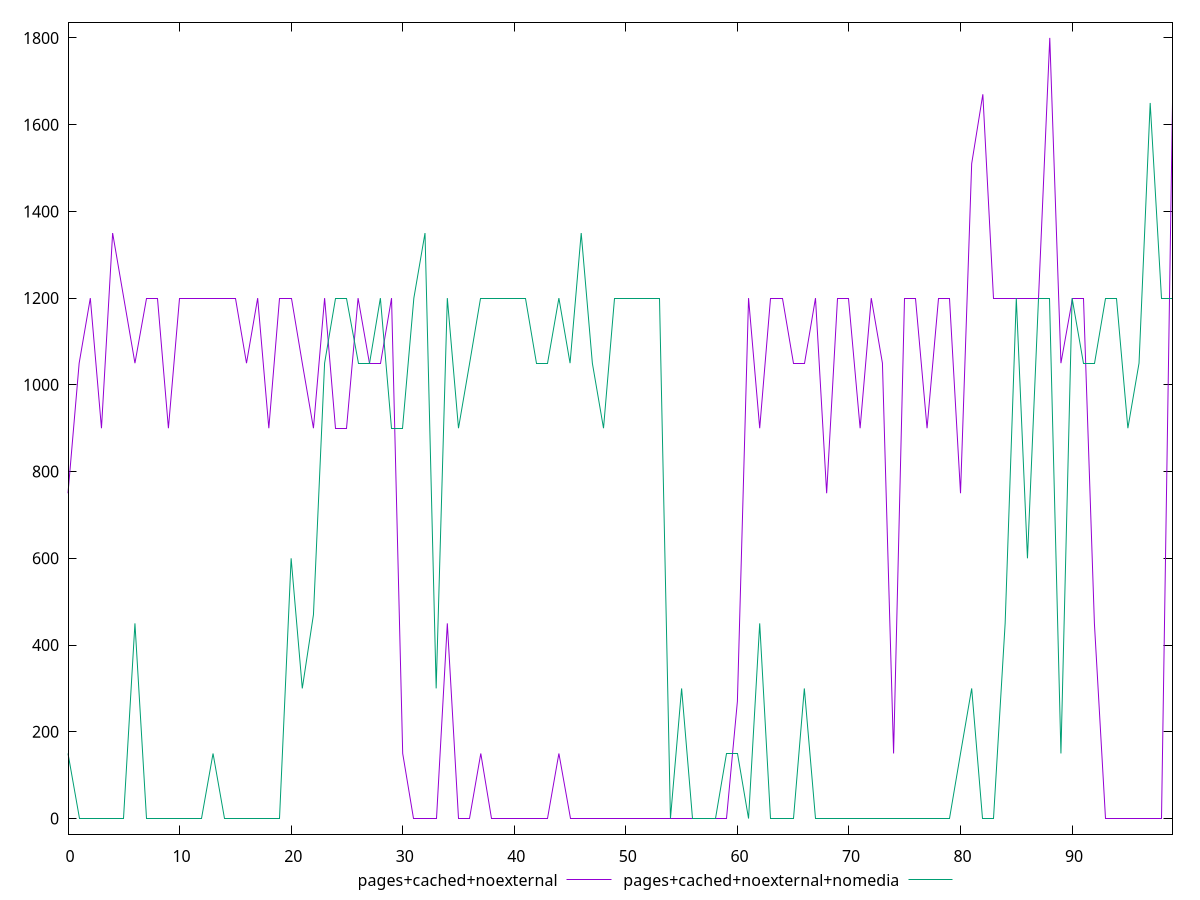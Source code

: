 reset

$pagesCachedNoexternal <<EOF
0 750
1 1050
2 1200
3 900
4 1350
5 1200
6 1050
7 1200
8 1200
9 900
10 1200
11 1200
12 1200
13 1200
14 1200
15 1200
16 1050
17 1200
18 900
19 1200
20 1200
21 1050
22 900
23 1200
24 900
25 900
26 1200
27 1050
28 1050
29 1200
30 150
31 0
32 0
33 0
34 450
35 0
36 0
37 150
38 0
39 0
40 0
41 0
42 0
43 0
44 150
45 0
46 0
47 0
48 0
49 0
50 0
51 0
52 0
53 0
54 0
55 0
56 0
57 0
58 0
59 0
60 270
61 1200
62 900
63 1200
64 1200
65 1050
66 1050
67 1200
68 750
69 1200
70 1200
71 900
72 1200
73 1050
74 150
75 1200
76 1200
77 900
78 1200
79 1200
80 750
81 1510
82 1670
83 1200
84 1200
85 1200
86 1200
87 1200
88 1800
89 1050
90 1200
91 1200
92 450
93 0
94 0
95 0
96 0
97 0
98 0
99 1650
EOF

$pagesCachedNoexternalNomedia <<EOF
0 150
1 0
2 0
3 0
4 0
5 0
6 450
7 0
8 0
9 0
10 0
11 0
12 0
13 150
14 0
15 0
16 0
17 0
18 0
19 0
20 600
21 300
22 470
23 1050
24 1200
25 1200
26 1050
27 1050
28 1200
29 900
30 900
31 1200
32 1350
33 300
34 1200
35 900
36 1050
37 1200
38 1200
39 1200
40 1200
41 1200
42 1050
43 1050
44 1200
45 1050
46 1350
47 1050
48 900
49 1200
50 1200
51 1200
52 1200
53 1200
54 0
55 300
56 0
57 0
58 0
59 150
60 150
61 0
62 450
63 0
64 0
65 0
66 300
67 0
68 0
69 0
70 0
71 0
72 0
73 0
74 0
75 0
76 0
77 0
78 0
79 0
80 150
81 300
82 0
83 0
84 450
85 1200
86 600
87 1200
88 1200
89 150
90 1200
91 1050
92 1050
93 1200
94 1200
95 900
96 1050
97 1650
98 1200
99 1200
EOF

set key outside below
set xrange [0:99]
set yrange [-36:1836]
set trange [-36:1836]
set terminal svg size 640, 520 enhanced background rgb 'white'
set output "reprap/offscreen-images/comparison/line/2_vs_3.svg"

plot $pagesCachedNoexternal title "pages+cached+noexternal" with line, \
     $pagesCachedNoexternalNomedia title "pages+cached+noexternal+nomedia" with line

reset
